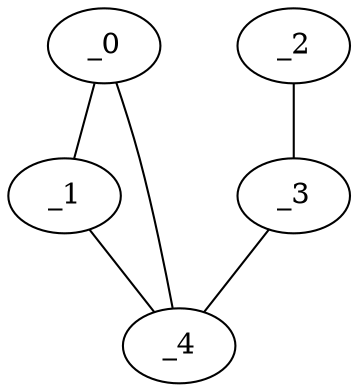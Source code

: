 graph WP1_0007 {
	_0	 [x="0.524502",
		y="3.04499"];
	_1	 [x="0.523535",
		y="0.916294"];
	_0 -- _1;
	_4	 [x="2.0199",
		y="2.13105"];
	_0 -- _4;
	_1 -- _4;
	_2	 [x="2.76821",
		y="3.1541"];
	_3	 [x="1.85384",
		y="0.624804"];
	_2 -- _3;
	_3 -- _4;
}
